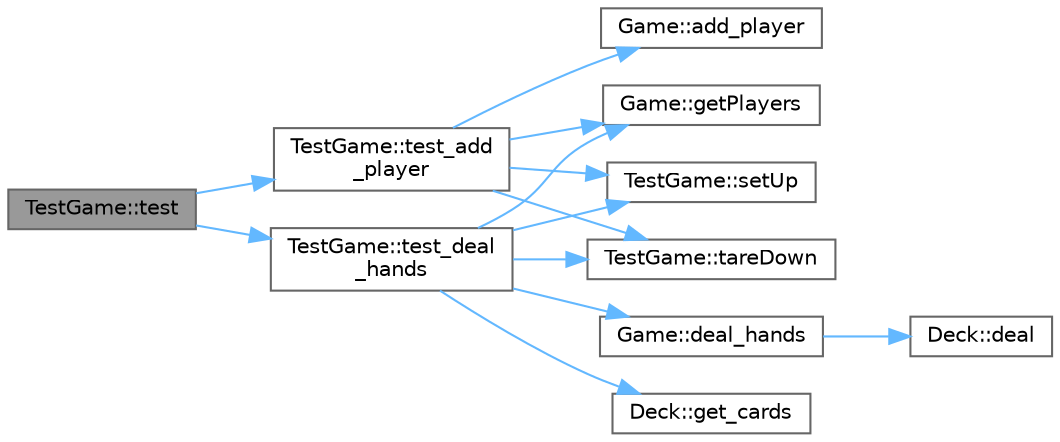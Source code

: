 digraph "TestGame::test"
{
 // INTERACTIVE_SVG=YES
 // LATEX_PDF_SIZE
  bgcolor="transparent";
  edge [fontname=Helvetica,fontsize=10,labelfontname=Helvetica,labelfontsize=10];
  node [fontname=Helvetica,fontsize=10,shape=box,height=0.2,width=0.4];
  rankdir="LR";
  Node1 [id="Node000001",label="TestGame::test",height=0.2,width=0.4,color="gray40", fillcolor="grey60", style="filled", fontcolor="black",tooltip=" "];
  Node1 -> Node2 [id="edge1_Node000001_Node000002",color="steelblue1",style="solid",tooltip=" "];
  Node2 [id="Node000002",label="TestGame::test_add\l_player",height=0.2,width=0.4,color="grey40", fillcolor="white", style="filled",URL="$class_test_game.html#a832509695facca8c52d60125268a87c6",tooltip=" "];
  Node2 -> Node3 [id="edge2_Node000002_Node000003",color="steelblue1",style="solid",tooltip=" "];
  Node3 [id="Node000003",label="Game::add_player",height=0.2,width=0.4,color="grey40", fillcolor="white", style="filled",URL="$class_game.html#a57916fe5cb55a85464371173571cf681",tooltip="Adds a player to the game."];
  Node2 -> Node4 [id="edge3_Node000002_Node000004",color="steelblue1",style="solid",tooltip=" "];
  Node4 [id="Node000004",label="Game::getPlayers",height=0.2,width=0.4,color="grey40", fillcolor="white", style="filled",URL="$class_game.html#a57e5aef2f67e77929842fab7a78404ea",tooltip="Gets the players in the game."];
  Node2 -> Node5 [id="edge4_Node000002_Node000005",color="steelblue1",style="solid",tooltip=" "];
  Node5 [id="Node000005",label="TestGame::setUp",height=0.2,width=0.4,color="grey40", fillcolor="white", style="filled",URL="$class_test_game.html#a9c9f90a680072ff864d9e477d49556f6",tooltip=" "];
  Node2 -> Node6 [id="edge5_Node000002_Node000006",color="steelblue1",style="solid",tooltip=" "];
  Node6 [id="Node000006",label="TestGame::tareDown",height=0.2,width=0.4,color="grey40", fillcolor="white", style="filled",URL="$class_test_game.html#a13d625d428905ea6da2d23281f9a26b7",tooltip=" "];
  Node1 -> Node7 [id="edge6_Node000001_Node000007",color="steelblue1",style="solid",tooltip=" "];
  Node7 [id="Node000007",label="TestGame::test_deal\l_hands",height=0.2,width=0.4,color="grey40", fillcolor="white", style="filled",URL="$class_test_game.html#ac97d4892a0c3798cb39bb96c2155aaea",tooltip=" "];
  Node7 -> Node8 [id="edge7_Node000007_Node000008",color="steelblue1",style="solid",tooltip=" "];
  Node8 [id="Node000008",label="Game::deal_hands",height=0.2,width=0.4,color="grey40", fillcolor="white", style="filled",URL="$class_game.html#a5cc682e0e2c72be6768cdacc9aec26ae",tooltip="Deals the hands to the players."];
  Node8 -> Node9 [id="edge8_Node000008_Node000009",color="steelblue1",style="solid",tooltip=" "];
  Node9 [id="Node000009",label="Deck::deal",height=0.2,width=0.4,color="grey40", fillcolor="white", style="filled",URL="$class_deck.html#a16604aabf7fc56dd44a72c4e862758cf",tooltip="Deals a card from the top of the deck."];
  Node7 -> Node10 [id="edge9_Node000007_Node000010",color="steelblue1",style="solid",tooltip=" "];
  Node10 [id="Node000010",label="Deck::get_cards",height=0.2,width=0.4,color="grey40", fillcolor="white", style="filled",URL="$class_deck.html#a2fe0172048296260450a74035a34db9b",tooltip="Retrieves the current set of cards in the deck."];
  Node7 -> Node4 [id="edge10_Node000007_Node000004",color="steelblue1",style="solid",tooltip=" "];
  Node7 -> Node5 [id="edge11_Node000007_Node000005",color="steelblue1",style="solid",tooltip=" "];
  Node7 -> Node6 [id="edge12_Node000007_Node000006",color="steelblue1",style="solid",tooltip=" "];
}
